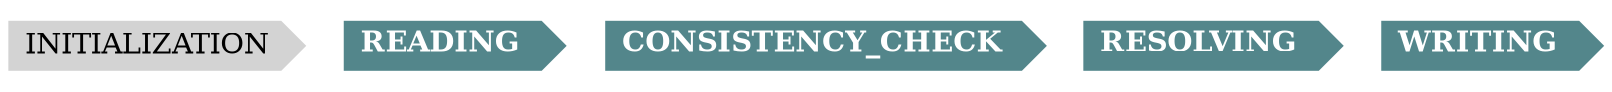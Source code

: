 digraph {
//	graph [rankdir=LR]
	node [color=none fillcolor=lightgrey shape=cds style=filled]
	"init" [label="INITIALIZATION  " href="../app_init/" target=_top]
	"read" [label=<<b>READING &#160;&#160;</b>> fillcolor=cadetblue4 fontcolor=white href="../read/" target=_top]
	"consistency" [label=<<b>CONSISTENCY_CHECK &#160;&#160;</b>> fillcolor=cadetblue4 fontcolor=white href="../consistency/" target=_top]
	"resolve" [label=<<b>RESOLVING &#160;&#160;</b>> fillcolor=cadetblue4 fontcolor=white href="../resolve/" target=_top]
	"write" [label=<<b>WRITING &#160;&#160;</b>> fillcolor=cadetblue4 fontcolor=white href="../sphinx/write/" target=_top]
}